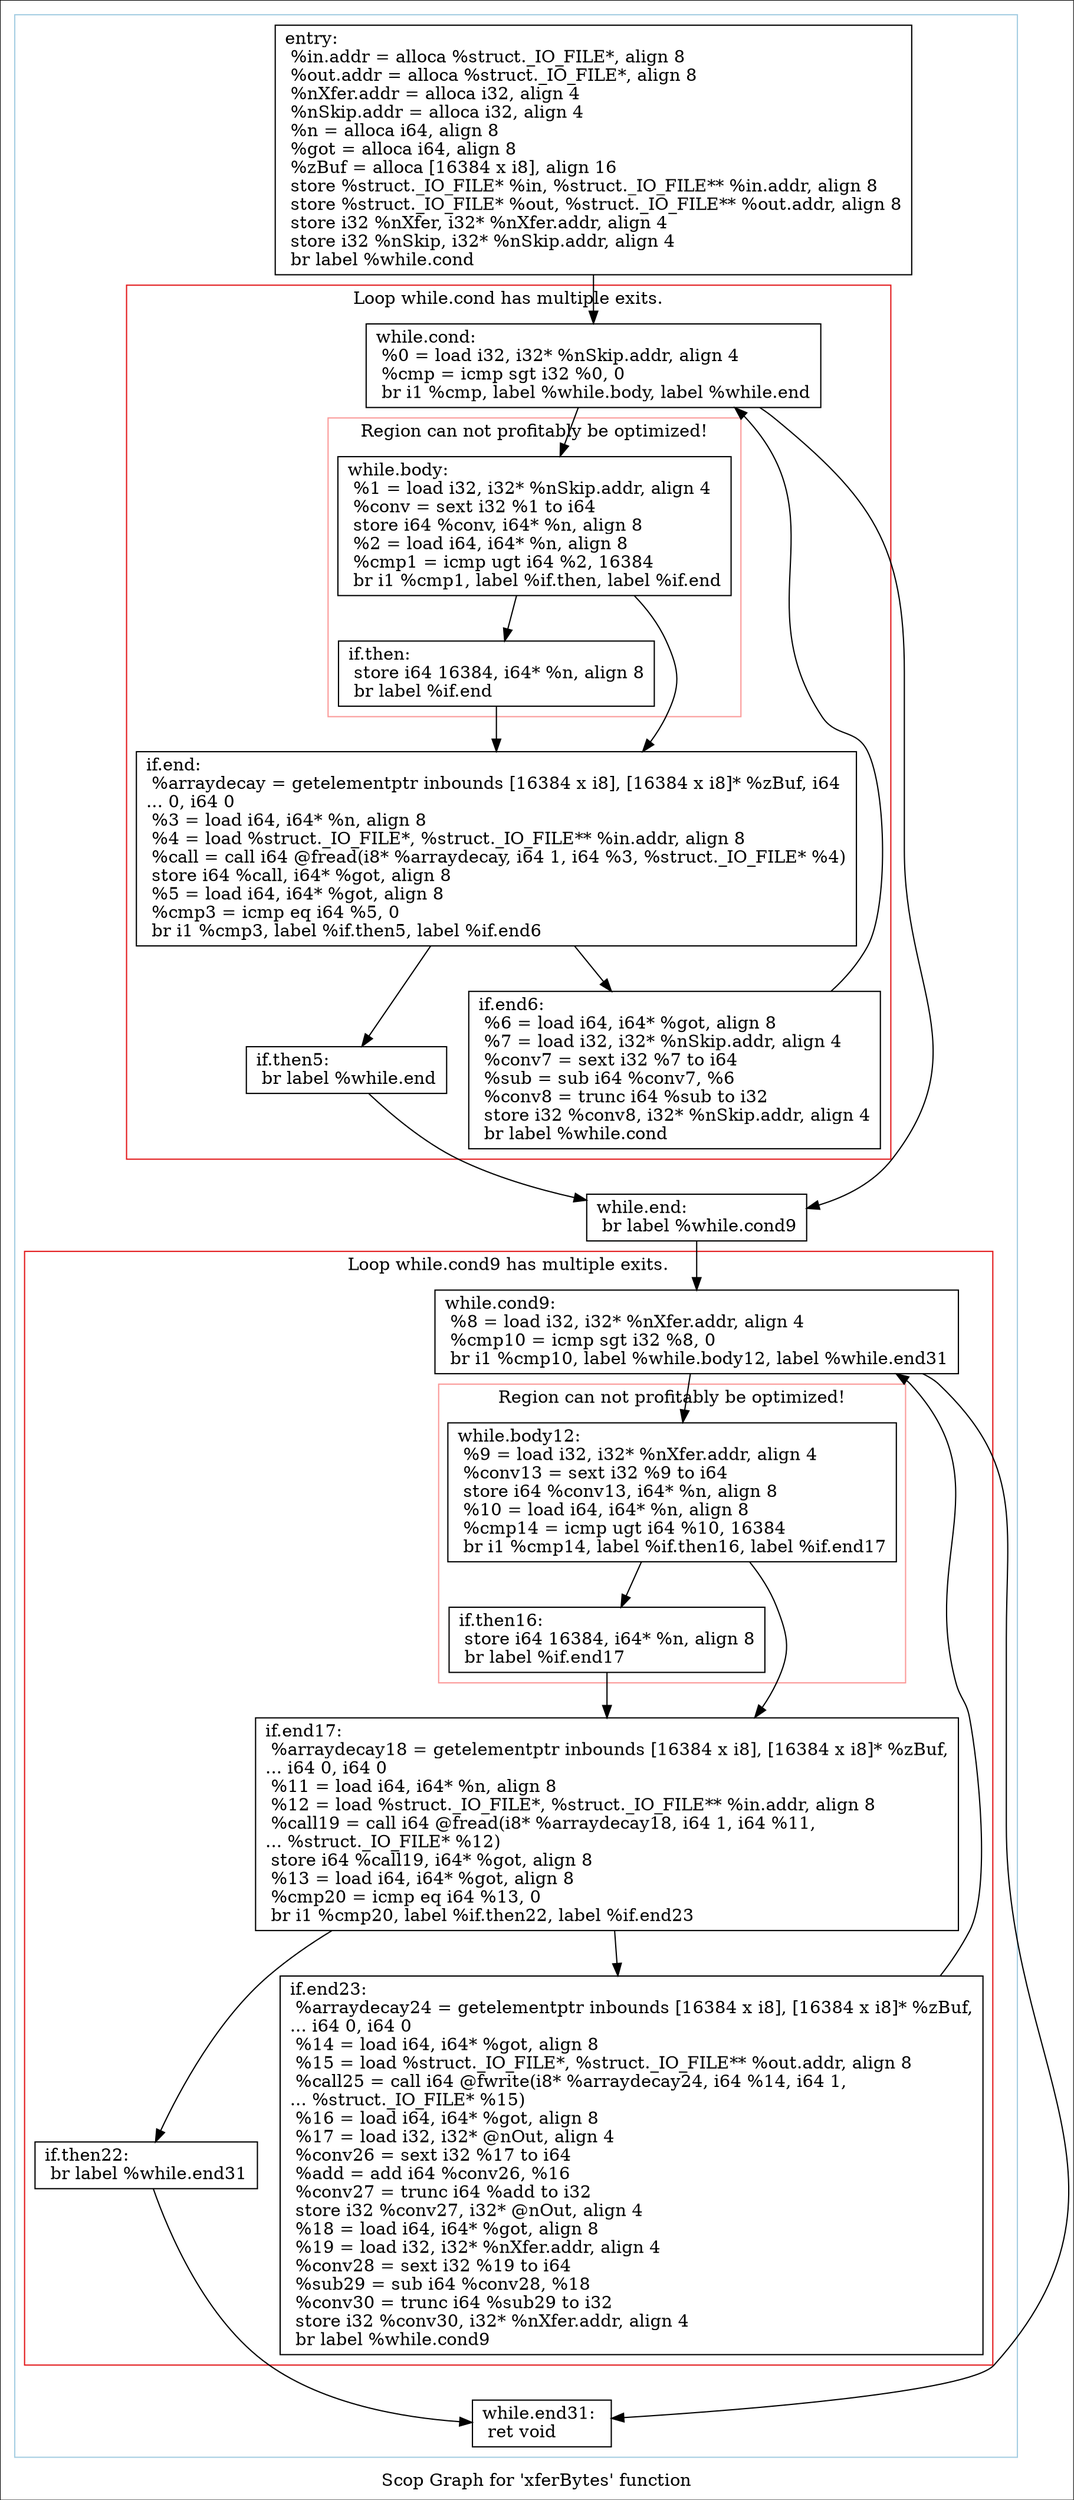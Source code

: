 digraph "Scop Graph for 'xferBytes' function" {
	label="Scop Graph for 'xferBytes' function";

	Node0x206a310 [shape=record,label="{entry:\l  %in.addr = alloca %struct._IO_FILE*, align 8\l  %out.addr = alloca %struct._IO_FILE*, align 8\l  %nXfer.addr = alloca i32, align 4\l  %nSkip.addr = alloca i32, align 4\l  %n = alloca i64, align 8\l  %got = alloca i64, align 8\l  %zBuf = alloca [16384 x i8], align 16\l  store %struct._IO_FILE* %in, %struct._IO_FILE** %in.addr, align 8\l  store %struct._IO_FILE* %out, %struct._IO_FILE** %out.addr, align 8\l  store i32 %nXfer, i32* %nXfer.addr, align 4\l  store i32 %nSkip, i32* %nSkip.addr, align 4\l  br label %while.cond\l}"];
	Node0x206a310 -> Node0x1fd9450;
	Node0x1fd9450 [shape=record,label="{while.cond:                                       \l  %0 = load i32, i32* %nSkip.addr, align 4\l  %cmp = icmp sgt i32 %0, 0\l  br i1 %cmp, label %while.body, label %while.end\l}"];
	Node0x1fd9450 -> Node0x1fc5710;
	Node0x1fd9450 -> Node0x20a0c20;
	Node0x1fc5710 [shape=record,label="{while.body:                                       \l  %1 = load i32, i32* %nSkip.addr, align 4\l  %conv = sext i32 %1 to i64\l  store i64 %conv, i64* %n, align 8\l  %2 = load i64, i64* %n, align 8\l  %cmp1 = icmp ugt i64 %2, 16384\l  br i1 %cmp1, label %if.then, label %if.end\l}"];
	Node0x1fc5710 -> Node0x1fdcc40;
	Node0x1fc5710 -> Node0x1fd8500;
	Node0x1fdcc40 [shape=record,label="{if.then:                                          \l  store i64 16384, i64* %n, align 8\l  br label %if.end\l}"];
	Node0x1fdcc40 -> Node0x1fd8500;
	Node0x1fd8500 [shape=record,label="{if.end:                                           \l  %arraydecay = getelementptr inbounds [16384 x i8], [16384 x i8]* %zBuf, i64\l... 0, i64 0\l  %3 = load i64, i64* %n, align 8\l  %4 = load %struct._IO_FILE*, %struct._IO_FILE** %in.addr, align 8\l  %call = call i64 @fread(i8* %arraydecay, i64 1, i64 %3, %struct._IO_FILE* %4)\l  store i64 %call, i64* %got, align 8\l  %5 = load i64, i64* %got, align 8\l  %cmp3 = icmp eq i64 %5, 0\l  br i1 %cmp3, label %if.then5, label %if.end6\l}"];
	Node0x1fd8500 -> Node0x1fe1280;
	Node0x1fd8500 -> Node0x2035280;
	Node0x1fe1280 [shape=record,label="{if.then5:                                         \l  br label %while.end\l}"];
	Node0x1fe1280 -> Node0x20a0c20;
	Node0x20a0c20 [shape=record,label="{while.end:                                        \l  br label %while.cond9\l}"];
	Node0x20a0c20 -> Node0x1fe0790;
	Node0x1fe0790 [shape=record,label="{while.cond9:                                      \l  %8 = load i32, i32* %nXfer.addr, align 4\l  %cmp10 = icmp sgt i32 %8, 0\l  br i1 %cmp10, label %while.body12, label %while.end31\l}"];
	Node0x1fe0790 -> Node0x206bfa0;
	Node0x1fe0790 -> Node0x203e550;
	Node0x206bfa0 [shape=record,label="{while.body12:                                     \l  %9 = load i32, i32* %nXfer.addr, align 4\l  %conv13 = sext i32 %9 to i64\l  store i64 %conv13, i64* %n, align 8\l  %10 = load i64, i64* %n, align 8\l  %cmp14 = icmp ugt i64 %10, 16384\l  br i1 %cmp14, label %if.then16, label %if.end17\l}"];
	Node0x206bfa0 -> Node0x2081220;
	Node0x206bfa0 -> Node0x204bcd0;
	Node0x2081220 [shape=record,label="{if.then16:                                        \l  store i64 16384, i64* %n, align 8\l  br label %if.end17\l}"];
	Node0x2081220 -> Node0x204bcd0;
	Node0x204bcd0 [shape=record,label="{if.end17:                                         \l  %arraydecay18 = getelementptr inbounds [16384 x i8], [16384 x i8]* %zBuf,\l... i64 0, i64 0\l  %11 = load i64, i64* %n, align 8\l  %12 = load %struct._IO_FILE*, %struct._IO_FILE** %in.addr, align 8\l  %call19 = call i64 @fread(i8* %arraydecay18, i64 1, i64 %11,\l... %struct._IO_FILE* %12)\l  store i64 %call19, i64* %got, align 8\l  %13 = load i64, i64* %got, align 8\l  %cmp20 = icmp eq i64 %13, 0\l  br i1 %cmp20, label %if.then22, label %if.end23\l}"];
	Node0x204bcd0 -> Node0x1fe8aa0;
	Node0x204bcd0 -> Node0x1fe8b90;
	Node0x1fe8aa0 [shape=record,label="{if.then22:                                        \l  br label %while.end31\l}"];
	Node0x1fe8aa0 -> Node0x203e550;
	Node0x203e550 [shape=record,label="{while.end31:                                      \l  ret void\l}"];
	Node0x1fe8b90 [shape=record,label="{if.end23:                                         \l  %arraydecay24 = getelementptr inbounds [16384 x i8], [16384 x i8]* %zBuf,\l... i64 0, i64 0\l  %14 = load i64, i64* %got, align 8\l  %15 = load %struct._IO_FILE*, %struct._IO_FILE** %out.addr, align 8\l  %call25 = call i64 @fwrite(i8* %arraydecay24, i64 %14, i64 1,\l... %struct._IO_FILE* %15)\l  %16 = load i64, i64* %got, align 8\l  %17 = load i32, i32* @nOut, align 4\l  %conv26 = sext i32 %17 to i64\l  %add = add i64 %conv26, %16\l  %conv27 = trunc i64 %add to i32\l  store i32 %conv27, i32* @nOut, align 4\l  %18 = load i64, i64* %got, align 8\l  %19 = load i32, i32* %nXfer.addr, align 4\l  %conv28 = sext i32 %19 to i64\l  %sub29 = sub i64 %conv28, %18\l  %conv30 = trunc i64 %sub29 to i32\l  store i32 %conv30, i32* %nXfer.addr, align 4\l  br label %while.cond9\l}"];
	Node0x1fe8b90 -> Node0x1fe0790[constraint=false];
	Node0x2035280 [shape=record,label="{if.end6:                                          \l  %6 = load i64, i64* %got, align 8\l  %7 = load i32, i32* %nSkip.addr, align 4\l  %conv7 = sext i32 %7 to i64\l  %sub = sub i64 %conv7, %6\l  %conv8 = trunc i64 %sub to i32\l  store i32 %conv8, i32* %nSkip.addr, align 4\l  br label %while.cond\l}"];
	Node0x2035280 -> Node0x1fd9450[constraint=false];
	colorscheme = "paired12"
        subgraph cluster_0x20dcba0 {
          label = "";
          style = solid;
          color = 1
          subgraph cluster_0x20f4850 {
            label = "Loop while.cond has multiple exits.";
            style = solid;
            color = 6
            subgraph cluster_0x20f2780 {
              label = "Region can not profitably be optimized!";
              style = solid;
              color = 5
              Node0x1fc5710;
              Node0x1fdcc40;
            }
            Node0x1fd9450;
            Node0x1fd8500;
            Node0x1fe1280;
            Node0x2035280;
          }
          subgraph cluster_0x211cd90 {
            label = "Loop while.cond9 has multiple exits.";
            style = solid;
            color = 6
            subgraph cluster_0x2116790 {
              label = "Region can not profitably be optimized!";
              style = solid;
              color = 5
              Node0x206bfa0;
              Node0x2081220;
            }
            Node0x1fe0790;
            Node0x204bcd0;
            Node0x1fe8aa0;
            Node0x1fe8b90;
          }
          Node0x206a310;
          Node0x20a0c20;
          Node0x203e550;
        }
}

